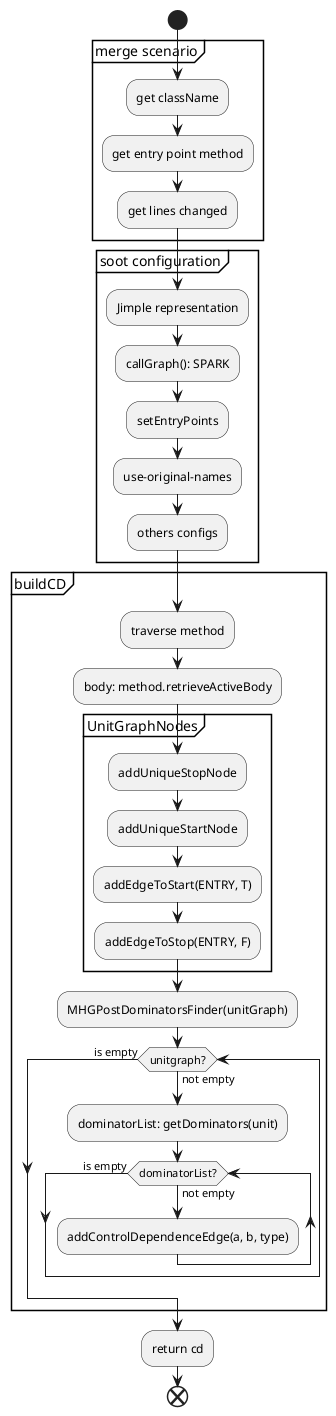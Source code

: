 @startuml CDAlgorithm

start
group merge scenario 
    :get className;
    :get entry point method;
    :get lines changed;
end group

group soot configuration 
   :Jimple representation;
   :callGraph(): SPARK;
   :setEntryPoints;
   :use-original-names;
   :others configs;
end group

group buildCD
    :traverse method;
    :body: method.retrieveActiveBody;
    group UnitGraphNodes
        :addUniqueStopNode;
        :addUniqueStartNode;
        :addEdgeToStart(ENTRY, T);
        :addEdgeToStop(ENTRY, F);
    end group
    :MHGPostDominatorsFinder(unitGraph);

    while (unitgraph?) is (not empty)
        :dominatorList: getDominators(unit);
        while (dominatorList?) is (not empty)
            :addControlDependenceEdge(a, b, type);
        endwhile (is empty)
    endwhile (is empty)

end group
:return cd;

end

@enduml